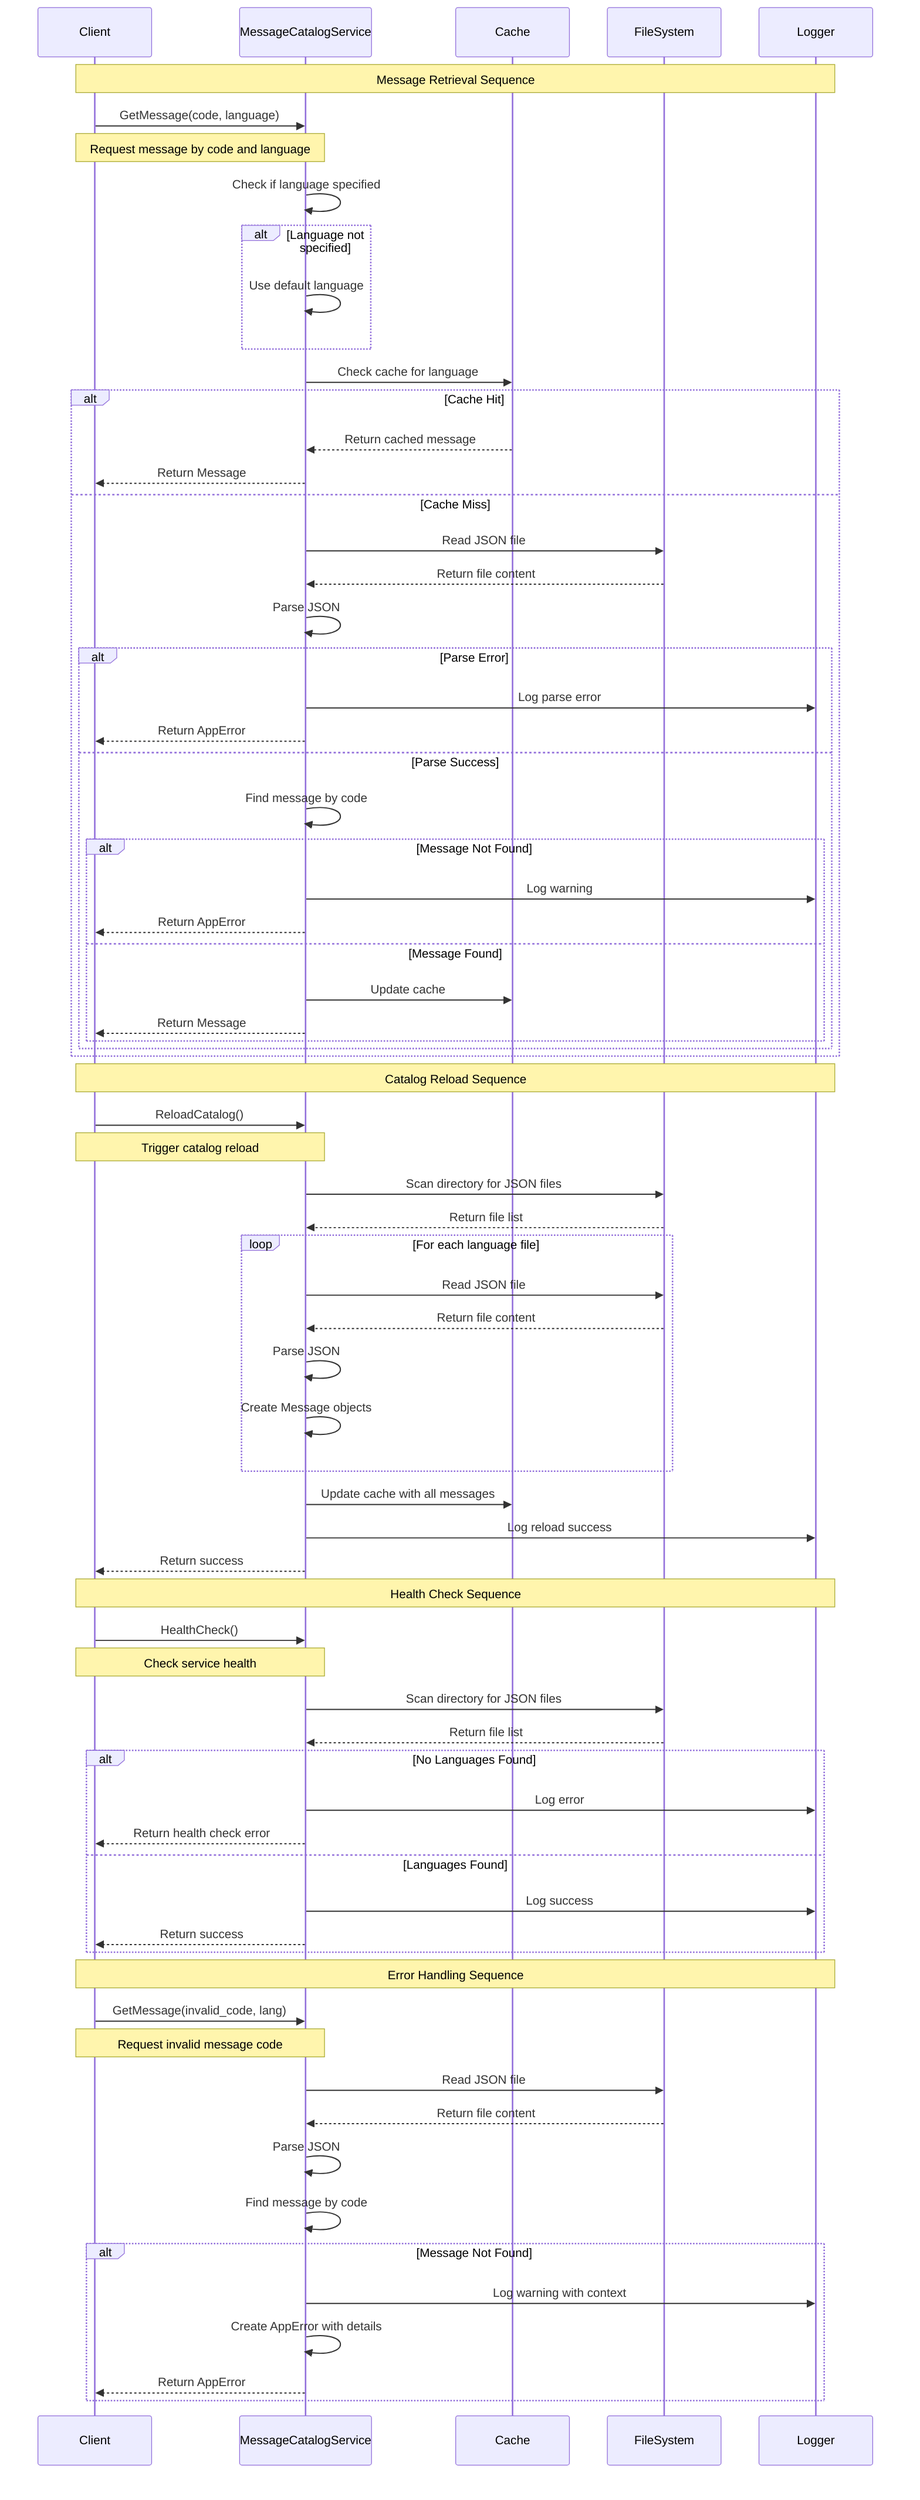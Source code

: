 sequenceDiagram
    participant Client
    participant MessageCatalogService
    participant Cache
    participant FileSystem
    participant Logger
    
    Note over Client,Logger: Message Retrieval Sequence
    
    Client->>MessageCatalogService: GetMessage(code, language)
    Note over Client,MessageCatalogService: Request message by code and language
    
    MessageCatalogService->>MessageCatalogService: Check if language specified
    alt Language not specified
        MessageCatalogService->>MessageCatalogService: Use default language
    end
    
    MessageCatalogService->>Cache: Check cache for language
    alt Cache Hit
        Cache-->>MessageCatalogService: Return cached message
        MessageCatalogService-->>Client: Return Message
    else Cache Miss
        MessageCatalogService->>FileSystem: Read JSON file
        FileSystem-->>MessageCatalogService: Return file content
        
        MessageCatalogService->>MessageCatalogService: Parse JSON
        alt Parse Error
            MessageCatalogService->>Logger: Log parse error
            MessageCatalogService-->>Client: Return AppError
        else Parse Success
            MessageCatalogService->>MessageCatalogService: Find message by code
            alt Message Not Found
                MessageCatalogService->>Logger: Log warning
                MessageCatalogService-->>Client: Return AppError
            else Message Found
                MessageCatalogService->>Cache: Update cache
                MessageCatalogService-->>Client: Return Message
            end
        end
    end
    
    Note over Client,Logger: Catalog Reload Sequence
    
    Client->>MessageCatalogService: ReloadCatalog()
    Note over Client,MessageCatalogService: Trigger catalog reload
    
    MessageCatalogService->>FileSystem: Scan directory for JSON files
    FileSystem-->>MessageCatalogService: Return file list
    
    loop For each language file
        MessageCatalogService->>FileSystem: Read JSON file
        FileSystem-->>MessageCatalogService: Return file content
        MessageCatalogService->>MessageCatalogService: Parse JSON
        MessageCatalogService->>MessageCatalogService: Create Message objects
    end
    
    MessageCatalogService->>Cache: Update cache with all messages
    MessageCatalogService->>Logger: Log reload success
    MessageCatalogService-->>Client: Return success
    
    Note over Client,Logger: Health Check Sequence
    
    Client->>MessageCatalogService: HealthCheck()
    Note over Client,MessageCatalogService: Check service health
    
    MessageCatalogService->>FileSystem: Scan directory for JSON files
    FileSystem-->>MessageCatalogService: Return file list
    
    alt No Languages Found
        MessageCatalogService->>Logger: Log error
        MessageCatalogService-->>Client: Return health check error
    else Languages Found
        MessageCatalogService->>Logger: Log success
        MessageCatalogService-->>Client: Return success
    end
    
    Note over Client,Logger: Error Handling Sequence
    
    Client->>MessageCatalogService: GetMessage(invalid_code, lang)
    Note over Client,MessageCatalogService: Request invalid message code
    
    MessageCatalogService->>FileSystem: Read JSON file
    FileSystem-->>MessageCatalogService: Return file content
    
    MessageCatalogService->>MessageCatalogService: Parse JSON
    MessageCatalogService->>MessageCatalogService: Find message by code
    
    alt Message Not Found
        MessageCatalogService->>Logger: Log warning with context
        MessageCatalogService->>MessageCatalogService: Create AppError with details
        MessageCatalogService-->>Client: Return AppError
    end